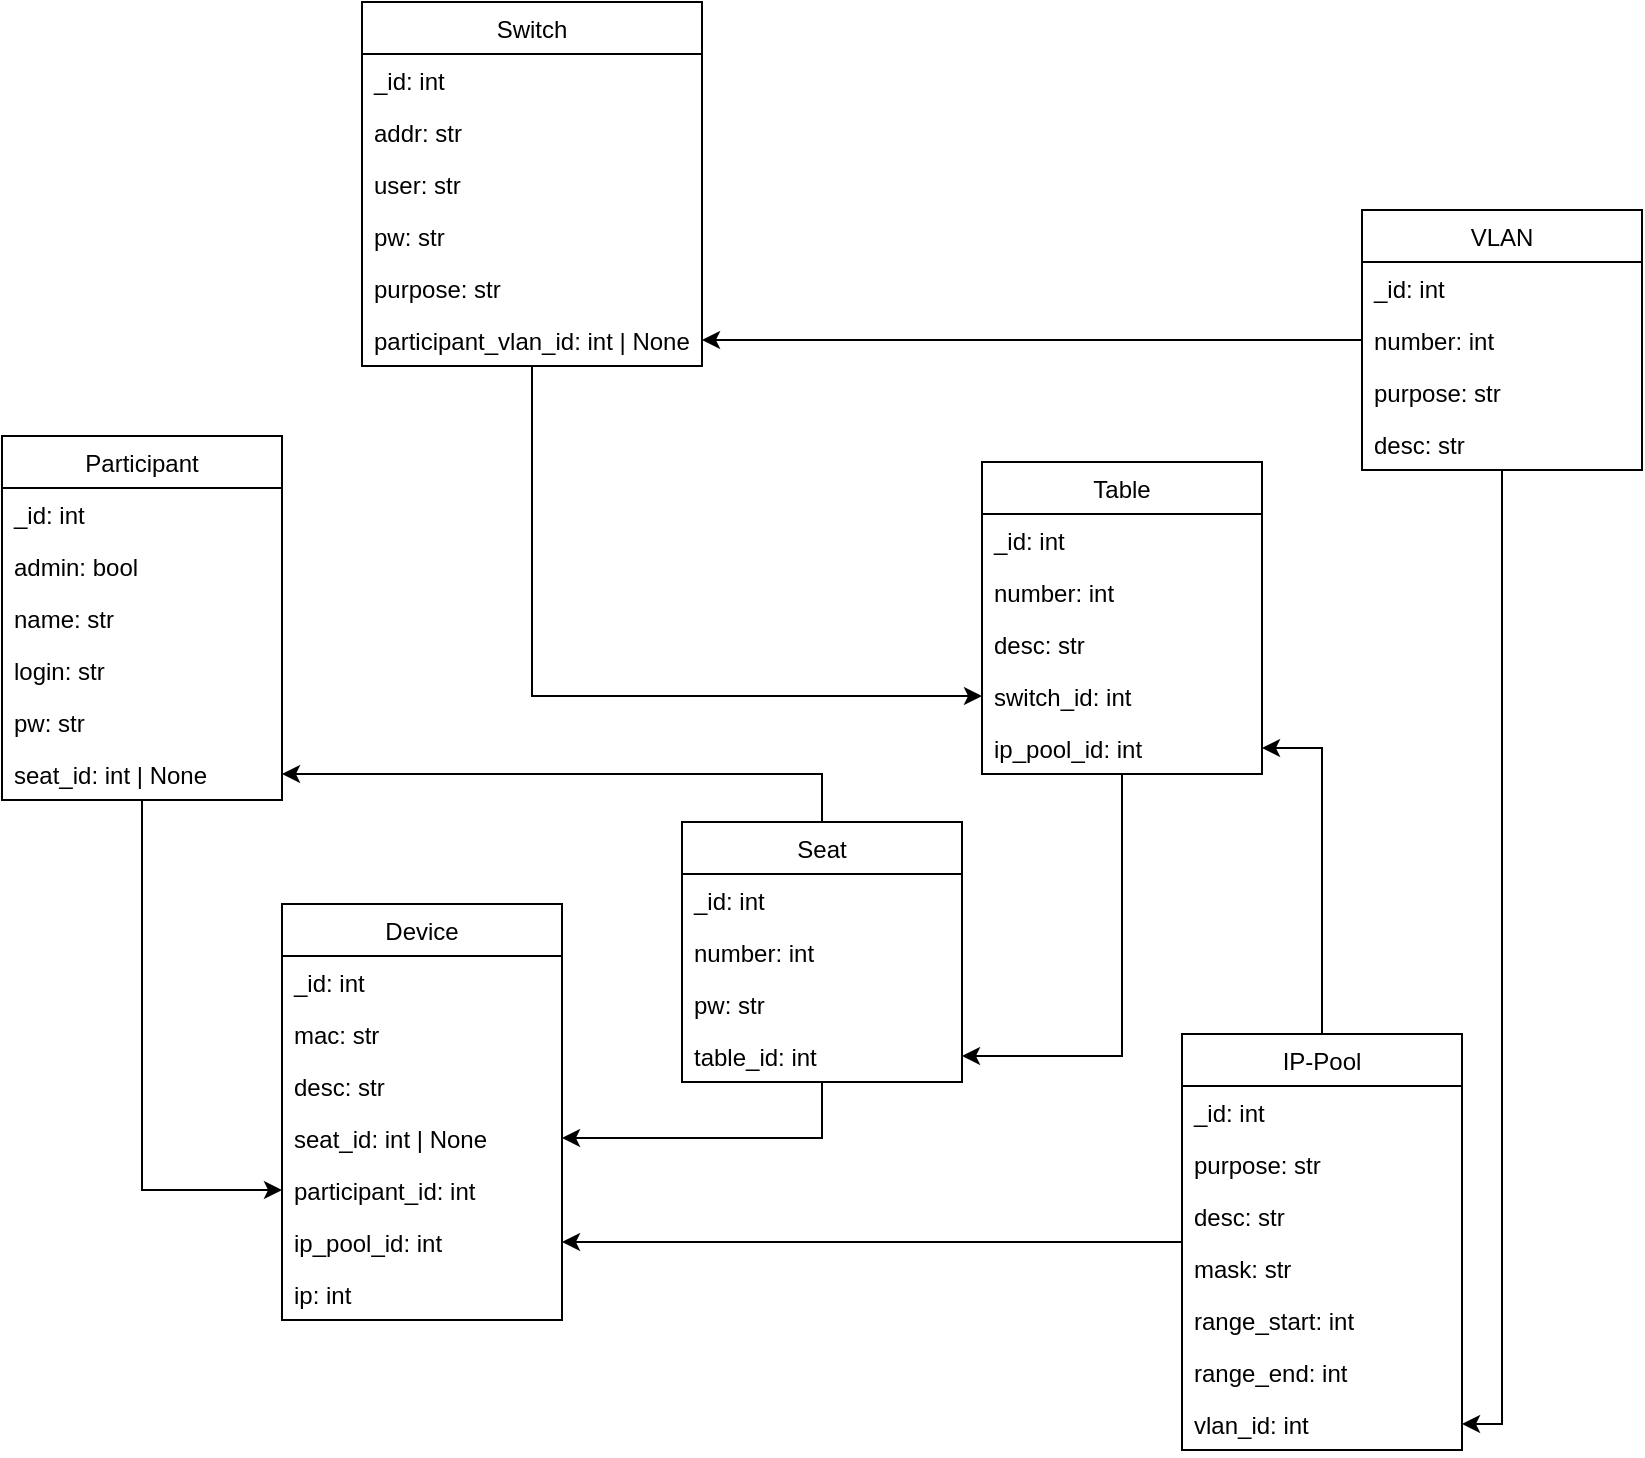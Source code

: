 <mxfile version="19.0.3" type="device"><diagram id="C5RBs43oDa-KdzZeNtuy" name="Page-1"><mxGraphModel dx="1422" dy="865" grid="1" gridSize="10" guides="1" tooltips="1" connect="1" arrows="1" fold="1" page="1" pageScale="1" pageWidth="827" pageHeight="1169" math="0" shadow="0"><root><mxCell id="WIyWlLk6GJQsqaUBKTNV-0"/><mxCell id="WIyWlLk6GJQsqaUBKTNV-1" parent="WIyWlLk6GJQsqaUBKTNV-0"/><mxCell id="2ZvJBWMW0w1A2e-M8b5J-0" value="Switch" style="swimlane;fontStyle=0;childLayout=stackLayout;horizontal=1;startSize=26;fillColor=none;horizontalStack=0;resizeParent=1;resizeParentMax=0;resizeLast=0;collapsible=1;marginBottom=0;" parent="WIyWlLk6GJQsqaUBKTNV-1" vertex="1"><mxGeometry x="230" y="30" width="170" height="182" as="geometry"/></mxCell><mxCell id="2ZvJBWMW0w1A2e-M8b5J-4" value="_id: int" style="text;strokeColor=none;fillColor=none;align=left;verticalAlign=top;spacingLeft=4;spacingRight=4;overflow=hidden;rotatable=0;points=[[0,0.5],[1,0.5]];portConstraint=eastwest;" parent="2ZvJBWMW0w1A2e-M8b5J-0" vertex="1"><mxGeometry y="26" width="170" height="26" as="geometry"/></mxCell><mxCell id="2ZvJBWMW0w1A2e-M8b5J-1" value="addr: str" style="text;strokeColor=none;fillColor=none;align=left;verticalAlign=top;spacingLeft=4;spacingRight=4;overflow=hidden;rotatable=0;points=[[0,0.5],[1,0.5]];portConstraint=eastwest;" parent="2ZvJBWMW0w1A2e-M8b5J-0" vertex="1"><mxGeometry y="52" width="170" height="26" as="geometry"/></mxCell><mxCell id="2ZvJBWMW0w1A2e-M8b5J-2" value="user: str" style="text;strokeColor=none;fillColor=none;align=left;verticalAlign=top;spacingLeft=4;spacingRight=4;overflow=hidden;rotatable=0;points=[[0,0.5],[1,0.5]];portConstraint=eastwest;" parent="2ZvJBWMW0w1A2e-M8b5J-0" vertex="1"><mxGeometry y="78" width="170" height="26" as="geometry"/></mxCell><mxCell id="2ZvJBWMW0w1A2e-M8b5J-3" value="pw: str" style="text;strokeColor=none;fillColor=none;align=left;verticalAlign=top;spacingLeft=4;spacingRight=4;overflow=hidden;rotatable=0;points=[[0,0.5],[1,0.5]];portConstraint=eastwest;" parent="2ZvJBWMW0w1A2e-M8b5J-0" vertex="1"><mxGeometry y="104" width="170" height="26" as="geometry"/></mxCell><mxCell id="2ZvJBWMW0w1A2e-M8b5J-42" value="purpose: str" style="text;strokeColor=none;fillColor=none;align=left;verticalAlign=top;spacingLeft=4;spacingRight=4;overflow=hidden;rotatable=0;points=[[0,0.5],[1,0.5]];portConstraint=eastwest;" parent="2ZvJBWMW0w1A2e-M8b5J-0" vertex="1"><mxGeometry y="130" width="170" height="26" as="geometry"/></mxCell><mxCell id="2ZvJBWMW0w1A2e-M8b5J-52" value="participant_vlan_id: int | None" style="text;strokeColor=none;fillColor=none;align=left;verticalAlign=top;spacingLeft=4;spacingRight=4;overflow=hidden;rotatable=0;points=[[0,0.5],[1,0.5]];portConstraint=eastwest;" parent="2ZvJBWMW0w1A2e-M8b5J-0" vertex="1"><mxGeometry y="156" width="170" height="26" as="geometry"/></mxCell><mxCell id="2ZvJBWMW0w1A2e-M8b5J-5" value="Table" style="swimlane;fontStyle=0;childLayout=stackLayout;horizontal=1;startSize=26;fillColor=none;horizontalStack=0;resizeParent=1;resizeParentMax=0;resizeLast=0;collapsible=1;marginBottom=0;" parent="WIyWlLk6GJQsqaUBKTNV-1" vertex="1"><mxGeometry x="540" y="260" width="140" height="156" as="geometry"/></mxCell><mxCell id="2ZvJBWMW0w1A2e-M8b5J-6" value="_id: int" style="text;strokeColor=none;fillColor=none;align=left;verticalAlign=top;spacingLeft=4;spacingRight=4;overflow=hidden;rotatable=0;points=[[0,0.5],[1,0.5]];portConstraint=eastwest;" parent="2ZvJBWMW0w1A2e-M8b5J-5" vertex="1"><mxGeometry y="26" width="140" height="26" as="geometry"/></mxCell><mxCell id="2ZvJBWMW0w1A2e-M8b5J-7" value="number: int" style="text;strokeColor=none;fillColor=none;align=left;verticalAlign=top;spacingLeft=4;spacingRight=4;overflow=hidden;rotatable=0;points=[[0,0.5],[1,0.5]];portConstraint=eastwest;" parent="2ZvJBWMW0w1A2e-M8b5J-5" vertex="1"><mxGeometry y="52" width="140" height="26" as="geometry"/></mxCell><mxCell id="aiaQnaS0mes4wo_NtViP-0" value="desc: str" style="text;strokeColor=none;fillColor=none;align=left;verticalAlign=top;spacingLeft=4;spacingRight=4;overflow=hidden;rotatable=0;points=[[0,0.5],[1,0.5]];portConstraint=eastwest;" vertex="1" parent="2ZvJBWMW0w1A2e-M8b5J-5"><mxGeometry y="78" width="140" height="26" as="geometry"/></mxCell><mxCell id="2ZvJBWMW0w1A2e-M8b5J-8" value="switch_id: int" style="text;strokeColor=none;fillColor=none;align=left;verticalAlign=top;spacingLeft=4;spacingRight=4;overflow=hidden;rotatable=0;points=[[0,0.5],[1,0.5]];portConstraint=eastwest;" parent="2ZvJBWMW0w1A2e-M8b5J-5" vertex="1"><mxGeometry y="104" width="140" height="26" as="geometry"/></mxCell><mxCell id="2ZvJBWMW0w1A2e-M8b5J-59" value="ip_pool_id: int" style="text;strokeColor=none;fillColor=none;align=left;verticalAlign=top;spacingLeft=4;spacingRight=4;overflow=hidden;rotatable=0;points=[[0,0.5],[1,0.5]];portConstraint=eastwest;" parent="2ZvJBWMW0w1A2e-M8b5J-5" vertex="1"><mxGeometry y="130" width="140" height="26" as="geometry"/></mxCell><mxCell id="2ZvJBWMW0w1A2e-M8b5J-9" value="" style="endArrow=classic;html=1;rounded=0;edgeStyle=orthogonalEdgeStyle;" parent="WIyWlLk6GJQsqaUBKTNV-1" source="2ZvJBWMW0w1A2e-M8b5J-0" target="2ZvJBWMW0w1A2e-M8b5J-8" edge="1"><mxGeometry width="50" height="50" relative="1" as="geometry"><mxPoint x="390" y="480" as="sourcePoint"/><mxPoint x="440" y="430" as="targetPoint"/></mxGeometry></mxCell><mxCell id="2ZvJBWMW0w1A2e-M8b5J-28" value="" style="edgeStyle=orthogonalEdgeStyle;rounded=0;orthogonalLoop=1;jettySize=auto;html=1;" parent="WIyWlLk6GJQsqaUBKTNV-1" source="2ZvJBWMW0w1A2e-M8b5J-10" target="2ZvJBWMW0w1A2e-M8b5J-19" edge="1"><mxGeometry relative="1" as="geometry"><mxPoint x="264" y="492" as="targetPoint"/></mxGeometry></mxCell><mxCell id="2ZvJBWMW0w1A2e-M8b5J-10" value="Seat" style="swimlane;fontStyle=0;childLayout=stackLayout;horizontal=1;startSize=26;fillColor=none;horizontalStack=0;resizeParent=1;resizeParentMax=0;resizeLast=0;collapsible=1;marginBottom=0;" parent="WIyWlLk6GJQsqaUBKTNV-1" vertex="1"><mxGeometry x="390" y="440" width="140" height="130" as="geometry"/></mxCell><mxCell id="2ZvJBWMW0w1A2e-M8b5J-11" value="_id: int" style="text;strokeColor=none;fillColor=none;align=left;verticalAlign=top;spacingLeft=4;spacingRight=4;overflow=hidden;rotatable=0;points=[[0,0.5],[1,0.5]];portConstraint=eastwest;" parent="2ZvJBWMW0w1A2e-M8b5J-10" vertex="1"><mxGeometry y="26" width="140" height="26" as="geometry"/></mxCell><mxCell id="2ZvJBWMW0w1A2e-M8b5J-12" value="number: int" style="text;strokeColor=none;fillColor=none;align=left;verticalAlign=top;spacingLeft=4;spacingRight=4;overflow=hidden;rotatable=0;points=[[0,0.5],[1,0.5]];portConstraint=eastwest;" parent="2ZvJBWMW0w1A2e-M8b5J-10" vertex="1"><mxGeometry y="52" width="140" height="26" as="geometry"/></mxCell><mxCell id="aiaQnaS0mes4wo_NtViP-1" value="pw: str" style="text;strokeColor=none;fillColor=none;align=left;verticalAlign=top;spacingLeft=4;spacingRight=4;overflow=hidden;rotatable=0;points=[[0,0.5],[1,0.5]];portConstraint=eastwest;" vertex="1" parent="2ZvJBWMW0w1A2e-M8b5J-10"><mxGeometry y="78" width="140" height="26" as="geometry"/></mxCell><mxCell id="2ZvJBWMW0w1A2e-M8b5J-13" value="table_id: int" style="text;strokeColor=none;fillColor=none;align=left;verticalAlign=top;spacingLeft=4;spacingRight=4;overflow=hidden;rotatable=0;points=[[0,0.5],[1,0.5]];portConstraint=eastwest;" parent="2ZvJBWMW0w1A2e-M8b5J-10" vertex="1"><mxGeometry y="104" width="140" height="26" as="geometry"/></mxCell><mxCell id="2ZvJBWMW0w1A2e-M8b5J-14" value="" style="endArrow=classic;html=1;rounded=0;edgeStyle=orthogonalEdgeStyle;" parent="WIyWlLk6GJQsqaUBKTNV-1" source="2ZvJBWMW0w1A2e-M8b5J-5" target="2ZvJBWMW0w1A2e-M8b5J-13" edge="1"><mxGeometry width="50" height="50" relative="1" as="geometry"><mxPoint x="640" y="490" as="sourcePoint"/><mxPoint x="690" y="440" as="targetPoint"/></mxGeometry></mxCell><mxCell id="2ZvJBWMW0w1A2e-M8b5J-15" value="Participant" style="swimlane;fontStyle=0;childLayout=stackLayout;horizontal=1;startSize=26;fillColor=none;horizontalStack=0;resizeParent=1;resizeParentMax=0;resizeLast=0;collapsible=1;marginBottom=0;" parent="WIyWlLk6GJQsqaUBKTNV-1" vertex="1"><mxGeometry x="50" y="247" width="140" height="182" as="geometry"/></mxCell><mxCell id="2ZvJBWMW0w1A2e-M8b5J-16" value="_id: int" style="text;strokeColor=none;fillColor=none;align=left;verticalAlign=top;spacingLeft=4;spacingRight=4;overflow=hidden;rotatable=0;points=[[0,0.5],[1,0.5]];portConstraint=eastwest;" parent="2ZvJBWMW0w1A2e-M8b5J-15" vertex="1"><mxGeometry y="26" width="140" height="26" as="geometry"/></mxCell><mxCell id="2ZvJBWMW0w1A2e-M8b5J-63" value="admin: bool" style="text;strokeColor=none;fillColor=none;align=left;verticalAlign=top;spacingLeft=4;spacingRight=4;overflow=hidden;rotatable=0;points=[[0,0.5],[1,0.5]];portConstraint=eastwest;" parent="2ZvJBWMW0w1A2e-M8b5J-15" vertex="1"><mxGeometry y="52" width="140" height="26" as="geometry"/></mxCell><mxCell id="2ZvJBWMW0w1A2e-M8b5J-17" value="name: str" style="text;strokeColor=none;fillColor=none;align=left;verticalAlign=top;spacingLeft=4;spacingRight=4;overflow=hidden;rotatable=0;points=[[0,0.5],[1,0.5]];portConstraint=eastwest;" parent="2ZvJBWMW0w1A2e-M8b5J-15" vertex="1"><mxGeometry y="78" width="140" height="26" as="geometry"/></mxCell><mxCell id="2ZvJBWMW0w1A2e-M8b5J-64" value="login: str" style="text;strokeColor=none;fillColor=none;align=left;verticalAlign=top;spacingLeft=4;spacingRight=4;overflow=hidden;rotatable=0;points=[[0,0.5],[1,0.5]];portConstraint=eastwest;" parent="2ZvJBWMW0w1A2e-M8b5J-15" vertex="1"><mxGeometry y="104" width="140" height="26" as="geometry"/></mxCell><mxCell id="2ZvJBWMW0w1A2e-M8b5J-18" value="pw: str" style="text;strokeColor=none;fillColor=none;align=left;verticalAlign=top;spacingLeft=4;spacingRight=4;overflow=hidden;rotatable=0;points=[[0,0.5],[1,0.5]];portConstraint=eastwest;" parent="2ZvJBWMW0w1A2e-M8b5J-15" vertex="1"><mxGeometry y="130" width="140" height="26" as="geometry"/></mxCell><mxCell id="2ZvJBWMW0w1A2e-M8b5J-19" value="seat_id: int | None" style="text;strokeColor=none;fillColor=none;align=left;verticalAlign=top;spacingLeft=4;spacingRight=4;overflow=hidden;rotatable=0;points=[[0,0.5],[1,0.5]];portConstraint=eastwest;" parent="2ZvJBWMW0w1A2e-M8b5J-15" vertex="1"><mxGeometry y="156" width="140" height="26" as="geometry"/></mxCell><mxCell id="2ZvJBWMW0w1A2e-M8b5J-29" value="Device" style="swimlane;fontStyle=0;childLayout=stackLayout;horizontal=1;startSize=26;fillColor=none;horizontalStack=0;resizeParent=1;resizeParentMax=0;resizeLast=0;collapsible=1;marginBottom=0;" parent="WIyWlLk6GJQsqaUBKTNV-1" vertex="1"><mxGeometry x="190" y="481" width="140" height="208" as="geometry"/></mxCell><mxCell id="2ZvJBWMW0w1A2e-M8b5J-30" value="_id: int" style="text;strokeColor=none;fillColor=none;align=left;verticalAlign=top;spacingLeft=4;spacingRight=4;overflow=hidden;rotatable=0;points=[[0,0.5],[1,0.5]];portConstraint=eastwest;" parent="2ZvJBWMW0w1A2e-M8b5J-29" vertex="1"><mxGeometry y="26" width="140" height="26" as="geometry"/></mxCell><mxCell id="2ZvJBWMW0w1A2e-M8b5J-33" value="mac: str" style="text;strokeColor=none;fillColor=none;align=left;verticalAlign=top;spacingLeft=4;spacingRight=4;overflow=hidden;rotatable=0;points=[[0,0.5],[1,0.5]];portConstraint=eastwest;" parent="2ZvJBWMW0w1A2e-M8b5J-29" vertex="1"><mxGeometry y="52" width="140" height="26" as="geometry"/></mxCell><mxCell id="2ZvJBWMW0w1A2e-M8b5J-31" value="desc: str" style="text;strokeColor=none;fillColor=none;align=left;verticalAlign=top;spacingLeft=4;spacingRight=4;overflow=hidden;rotatable=0;points=[[0,0.5],[1,0.5]];portConstraint=eastwest;" parent="2ZvJBWMW0w1A2e-M8b5J-29" vertex="1"><mxGeometry y="78" width="140" height="26" as="geometry"/></mxCell><mxCell id="2ZvJBWMW0w1A2e-M8b5J-57" value="seat_id: int | None" style="text;strokeColor=none;fillColor=none;align=left;verticalAlign=top;spacingLeft=4;spacingRight=4;overflow=hidden;rotatable=0;points=[[0,0.5],[1,0.5]];portConstraint=eastwest;" parent="2ZvJBWMW0w1A2e-M8b5J-29" vertex="1"><mxGeometry y="104" width="140" height="26" as="geometry"/></mxCell><mxCell id="2ZvJBWMW0w1A2e-M8b5J-32" value="participant_id: int" style="text;strokeColor=none;fillColor=none;align=left;verticalAlign=top;spacingLeft=4;spacingRight=4;overflow=hidden;rotatable=0;points=[[0,0.5],[1,0.5]];portConstraint=eastwest;" parent="2ZvJBWMW0w1A2e-M8b5J-29" vertex="1"><mxGeometry y="130" width="140" height="26" as="geometry"/></mxCell><mxCell id="2ZvJBWMW0w1A2e-M8b5J-54" value="ip_pool_id: int" style="text;strokeColor=none;fillColor=none;align=left;verticalAlign=top;spacingLeft=4;spacingRight=4;overflow=hidden;rotatable=0;points=[[0,0.5],[1,0.5]];portConstraint=eastwest;" parent="2ZvJBWMW0w1A2e-M8b5J-29" vertex="1"><mxGeometry y="156" width="140" height="26" as="geometry"/></mxCell><mxCell id="2ZvJBWMW0w1A2e-M8b5J-36" value="ip: int" style="text;strokeColor=none;fillColor=none;align=left;verticalAlign=top;spacingLeft=4;spacingRight=4;overflow=hidden;rotatable=0;points=[[0,0.5],[1,0.5]];portConstraint=eastwest;" parent="2ZvJBWMW0w1A2e-M8b5J-29" vertex="1"><mxGeometry y="182" width="140" height="26" as="geometry"/></mxCell><mxCell id="2ZvJBWMW0w1A2e-M8b5J-35" style="edgeStyle=orthogonalEdgeStyle;rounded=0;orthogonalLoop=1;jettySize=auto;html=1;" parent="WIyWlLk6GJQsqaUBKTNV-1" source="2ZvJBWMW0w1A2e-M8b5J-15" target="2ZvJBWMW0w1A2e-M8b5J-32" edge="1"><mxGeometry relative="1" as="geometry"/></mxCell><mxCell id="2ZvJBWMW0w1A2e-M8b5J-37" value="VLAN" style="swimlane;fontStyle=0;childLayout=stackLayout;horizontal=1;startSize=26;fillColor=none;horizontalStack=0;resizeParent=1;resizeParentMax=0;resizeLast=0;collapsible=1;marginBottom=0;" parent="WIyWlLk6GJQsqaUBKTNV-1" vertex="1"><mxGeometry x="730" y="134" width="140" height="130" as="geometry"/></mxCell><mxCell id="2ZvJBWMW0w1A2e-M8b5J-38" value="_id: int" style="text;strokeColor=none;fillColor=none;align=left;verticalAlign=top;spacingLeft=4;spacingRight=4;overflow=hidden;rotatable=0;points=[[0,0.5],[1,0.5]];portConstraint=eastwest;" parent="2ZvJBWMW0w1A2e-M8b5J-37" vertex="1"><mxGeometry y="26" width="140" height="26" as="geometry"/></mxCell><mxCell id="2ZvJBWMW0w1A2e-M8b5J-39" value="number: int" style="text;strokeColor=none;fillColor=none;align=left;verticalAlign=top;spacingLeft=4;spacingRight=4;overflow=hidden;rotatable=0;points=[[0,0.5],[1,0.5]];portConstraint=eastwest;" parent="2ZvJBWMW0w1A2e-M8b5J-37" vertex="1"><mxGeometry y="52" width="140" height="26" as="geometry"/></mxCell><mxCell id="2ZvJBWMW0w1A2e-M8b5J-40" value="purpose: str" style="text;strokeColor=none;fillColor=none;align=left;verticalAlign=top;spacingLeft=4;spacingRight=4;overflow=hidden;rotatable=0;points=[[0,0.5],[1,0.5]];portConstraint=eastwest;" parent="2ZvJBWMW0w1A2e-M8b5J-37" vertex="1"><mxGeometry y="78" width="140" height="26" as="geometry"/></mxCell><mxCell id="2ZvJBWMW0w1A2e-M8b5J-62" value="desc: str" style="text;strokeColor=none;fillColor=none;align=left;verticalAlign=top;spacingLeft=4;spacingRight=4;overflow=hidden;rotatable=0;points=[[0,0.5],[1,0.5]];portConstraint=eastwest;" parent="2ZvJBWMW0w1A2e-M8b5J-37" vertex="1"><mxGeometry y="104" width="140" height="26" as="geometry"/></mxCell><mxCell id="2ZvJBWMW0w1A2e-M8b5J-60" style="edgeStyle=orthogonalEdgeStyle;rounded=0;orthogonalLoop=1;jettySize=auto;html=1;" parent="WIyWlLk6GJQsqaUBKTNV-1" source="2ZvJBWMW0w1A2e-M8b5J-43" target="2ZvJBWMW0w1A2e-M8b5J-59" edge="1"><mxGeometry relative="1" as="geometry"/></mxCell><mxCell id="2ZvJBWMW0w1A2e-M8b5J-43" value="IP-Pool" style="swimlane;fontStyle=0;childLayout=stackLayout;horizontal=1;startSize=26;fillColor=none;horizontalStack=0;resizeParent=1;resizeParentMax=0;resizeLast=0;collapsible=1;marginBottom=0;" parent="WIyWlLk6GJQsqaUBKTNV-1" vertex="1"><mxGeometry x="640" y="546" width="140" height="208" as="geometry"/></mxCell><mxCell id="2ZvJBWMW0w1A2e-M8b5J-44" value="_id: int" style="text;strokeColor=none;fillColor=none;align=left;verticalAlign=top;spacingLeft=4;spacingRight=4;overflow=hidden;rotatable=0;points=[[0,0.5],[1,0.5]];portConstraint=eastwest;" parent="2ZvJBWMW0w1A2e-M8b5J-43" vertex="1"><mxGeometry y="26" width="140" height="26" as="geometry"/></mxCell><mxCell id="2ZvJBWMW0w1A2e-M8b5J-45" value="purpose: str" style="text;strokeColor=none;fillColor=none;align=left;verticalAlign=top;spacingLeft=4;spacingRight=4;overflow=hidden;rotatable=0;points=[[0,0.5],[1,0.5]];portConstraint=eastwest;" parent="2ZvJBWMW0w1A2e-M8b5J-43" vertex="1"><mxGeometry y="52" width="140" height="26" as="geometry"/></mxCell><mxCell id="2ZvJBWMW0w1A2e-M8b5J-61" value="desc: str" style="text;strokeColor=none;fillColor=none;align=left;verticalAlign=top;spacingLeft=4;spacingRight=4;overflow=hidden;rotatable=0;points=[[0,0.5],[1,0.5]];portConstraint=eastwest;" parent="2ZvJBWMW0w1A2e-M8b5J-43" vertex="1"><mxGeometry y="78" width="140" height="26" as="geometry"/></mxCell><mxCell id="2ZvJBWMW0w1A2e-M8b5J-46" value="mask: str" style="text;strokeColor=none;fillColor=none;align=left;verticalAlign=top;spacingLeft=4;spacingRight=4;overflow=hidden;rotatable=0;points=[[0,0.5],[1,0.5]];portConstraint=eastwest;" parent="2ZvJBWMW0w1A2e-M8b5J-43" vertex="1"><mxGeometry y="104" width="140" height="26" as="geometry"/></mxCell><mxCell id="2ZvJBWMW0w1A2e-M8b5J-47" value="range_start: int" style="text;strokeColor=none;fillColor=none;align=left;verticalAlign=top;spacingLeft=4;spacingRight=4;overflow=hidden;rotatable=0;points=[[0,0.5],[1,0.5]];portConstraint=eastwest;" parent="2ZvJBWMW0w1A2e-M8b5J-43" vertex="1"><mxGeometry y="130" width="140" height="26" as="geometry"/></mxCell><mxCell id="2ZvJBWMW0w1A2e-M8b5J-48" value="range_end: int" style="text;strokeColor=none;fillColor=none;align=left;verticalAlign=top;spacingLeft=4;spacingRight=4;overflow=hidden;rotatable=0;points=[[0,0.5],[1,0.5]];portConstraint=eastwest;" parent="2ZvJBWMW0w1A2e-M8b5J-43" vertex="1"><mxGeometry y="156" width="140" height="26" as="geometry"/></mxCell><mxCell id="2ZvJBWMW0w1A2e-M8b5J-49" value="vlan_id: int" style="text;strokeColor=none;fillColor=none;align=left;verticalAlign=top;spacingLeft=4;spacingRight=4;overflow=hidden;rotatable=0;points=[[0,0.5],[1,0.5]];portConstraint=eastwest;" parent="2ZvJBWMW0w1A2e-M8b5J-43" vertex="1"><mxGeometry y="182" width="140" height="26" as="geometry"/></mxCell><mxCell id="2ZvJBWMW0w1A2e-M8b5J-51" style="edgeStyle=orthogonalEdgeStyle;rounded=0;orthogonalLoop=1;jettySize=auto;html=1;" parent="WIyWlLk6GJQsqaUBKTNV-1" source="2ZvJBWMW0w1A2e-M8b5J-37" target="2ZvJBWMW0w1A2e-M8b5J-49" edge="1"><mxGeometry relative="1" as="geometry"/></mxCell><mxCell id="2ZvJBWMW0w1A2e-M8b5J-53" style="edgeStyle=orthogonalEdgeStyle;rounded=0;orthogonalLoop=1;jettySize=auto;html=1;" parent="WIyWlLk6GJQsqaUBKTNV-1" source="2ZvJBWMW0w1A2e-M8b5J-37" target="2ZvJBWMW0w1A2e-M8b5J-52" edge="1"><mxGeometry relative="1" as="geometry"/></mxCell><mxCell id="2ZvJBWMW0w1A2e-M8b5J-55" style="edgeStyle=orthogonalEdgeStyle;rounded=0;orthogonalLoop=1;jettySize=auto;html=1;" parent="WIyWlLk6GJQsqaUBKTNV-1" source="2ZvJBWMW0w1A2e-M8b5J-43" target="2ZvJBWMW0w1A2e-M8b5J-54" edge="1"><mxGeometry relative="1" as="geometry"/></mxCell><mxCell id="2ZvJBWMW0w1A2e-M8b5J-58" style="edgeStyle=orthogonalEdgeStyle;rounded=0;orthogonalLoop=1;jettySize=auto;html=1;" parent="WIyWlLk6GJQsqaUBKTNV-1" source="2ZvJBWMW0w1A2e-M8b5J-10" target="2ZvJBWMW0w1A2e-M8b5J-57" edge="1"><mxGeometry relative="1" as="geometry"/></mxCell></root></mxGraphModel></diagram></mxfile>
